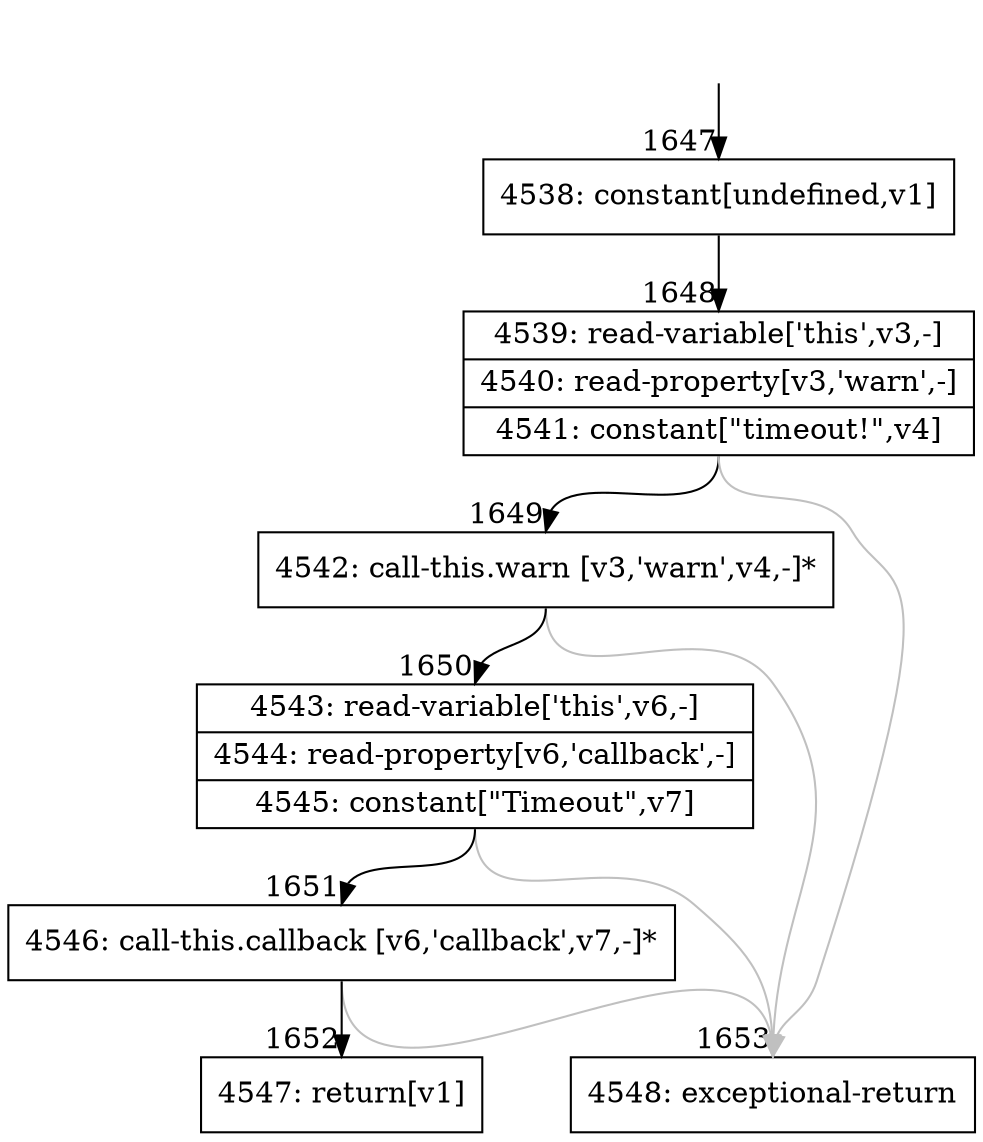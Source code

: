 digraph {
rankdir="TD"
BB_entry151[shape=none,label=""];
BB_entry151 -> BB1647 [tailport=s, headport=n, headlabel="    1647"]
BB1647 [shape=record label="{4538: constant[undefined,v1]}" ] 
BB1647 -> BB1648 [tailport=s, headport=n, headlabel="      1648"]
BB1648 [shape=record label="{4539: read-variable['this',v3,-]|4540: read-property[v3,'warn',-]|4541: constant[\"timeout!\",v4]}" ] 
BB1648 -> BB1649 [tailport=s, headport=n, headlabel="      1649"]
BB1648 -> BB1653 [tailport=s, headport=n, color=gray, headlabel="      1653"]
BB1649 [shape=record label="{4542: call-this.warn [v3,'warn',v4,-]*}" ] 
BB1649 -> BB1650 [tailport=s, headport=n, headlabel="      1650"]
BB1649 -> BB1653 [tailport=s, headport=n, color=gray]
BB1650 [shape=record label="{4543: read-variable['this',v6,-]|4544: read-property[v6,'callback',-]|4545: constant[\"Timeout\",v7]}" ] 
BB1650 -> BB1651 [tailport=s, headport=n, headlabel="      1651"]
BB1650 -> BB1653 [tailport=s, headport=n, color=gray]
BB1651 [shape=record label="{4546: call-this.callback [v6,'callback',v7,-]*}" ] 
BB1651 -> BB1652 [tailport=s, headport=n, headlabel="      1652"]
BB1651 -> BB1653 [tailport=s, headport=n, color=gray]
BB1652 [shape=record label="{4547: return[v1]}" ] 
BB1653 [shape=record label="{4548: exceptional-return}" ] 
//#$~ 1525
}
